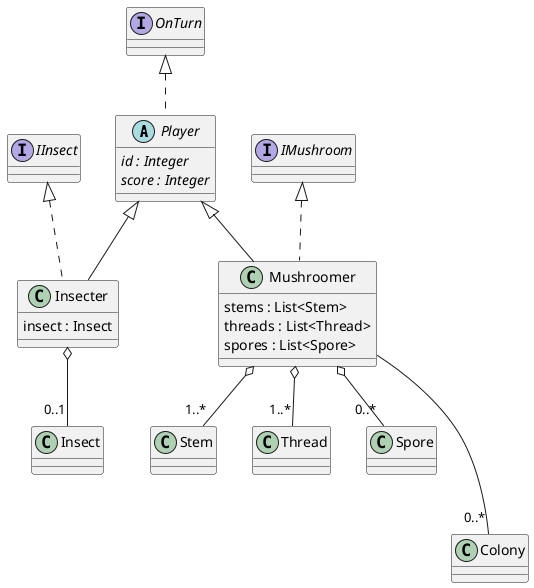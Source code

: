 @startuml player

abstract class Player implements OnTurn{
    {abstract} id : Integer
    {abstract} score : Integer
}

Insecter o-- "0..1" Insect
class Insecter extends Player implements IInsect{
    insect : Insect
}

Mushroomer o-- "1..*" Stem
Mushroomer o-- "1..*" Thread
Mushroomer o-- "0..*" Spore
Mushroomer --- "0..*" Colony
class Mushroomer extends Player implements IMushroom{
    stems : List<Stem>
    threads : List<Thread>
    spores : List<Spore>
}

@enduml